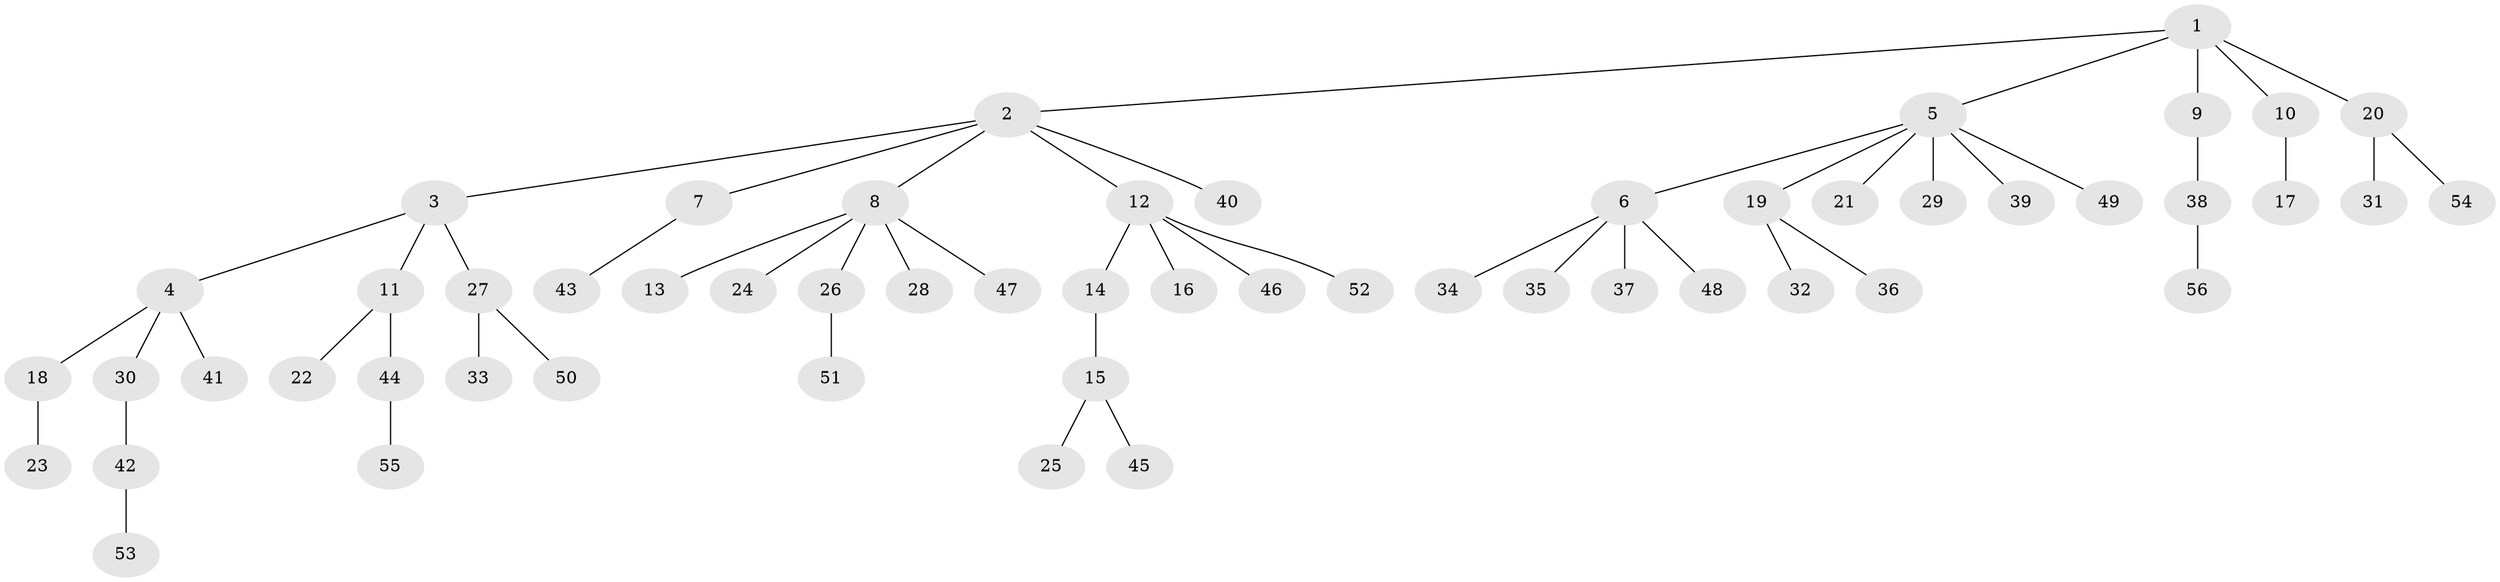 // Generated by graph-tools (version 1.1) at 2025/36/03/09/25 02:36:52]
// undirected, 56 vertices, 55 edges
graph export_dot {
graph [start="1"]
  node [color=gray90,style=filled];
  1;
  2;
  3;
  4;
  5;
  6;
  7;
  8;
  9;
  10;
  11;
  12;
  13;
  14;
  15;
  16;
  17;
  18;
  19;
  20;
  21;
  22;
  23;
  24;
  25;
  26;
  27;
  28;
  29;
  30;
  31;
  32;
  33;
  34;
  35;
  36;
  37;
  38;
  39;
  40;
  41;
  42;
  43;
  44;
  45;
  46;
  47;
  48;
  49;
  50;
  51;
  52;
  53;
  54;
  55;
  56;
  1 -- 2;
  1 -- 5;
  1 -- 9;
  1 -- 10;
  1 -- 20;
  2 -- 3;
  2 -- 7;
  2 -- 8;
  2 -- 12;
  2 -- 40;
  3 -- 4;
  3 -- 11;
  3 -- 27;
  4 -- 18;
  4 -- 30;
  4 -- 41;
  5 -- 6;
  5 -- 19;
  5 -- 21;
  5 -- 29;
  5 -- 39;
  5 -- 49;
  6 -- 34;
  6 -- 35;
  6 -- 37;
  6 -- 48;
  7 -- 43;
  8 -- 13;
  8 -- 24;
  8 -- 26;
  8 -- 28;
  8 -- 47;
  9 -- 38;
  10 -- 17;
  11 -- 22;
  11 -- 44;
  12 -- 14;
  12 -- 16;
  12 -- 46;
  12 -- 52;
  14 -- 15;
  15 -- 25;
  15 -- 45;
  18 -- 23;
  19 -- 32;
  19 -- 36;
  20 -- 31;
  20 -- 54;
  26 -- 51;
  27 -- 33;
  27 -- 50;
  30 -- 42;
  38 -- 56;
  42 -- 53;
  44 -- 55;
}
